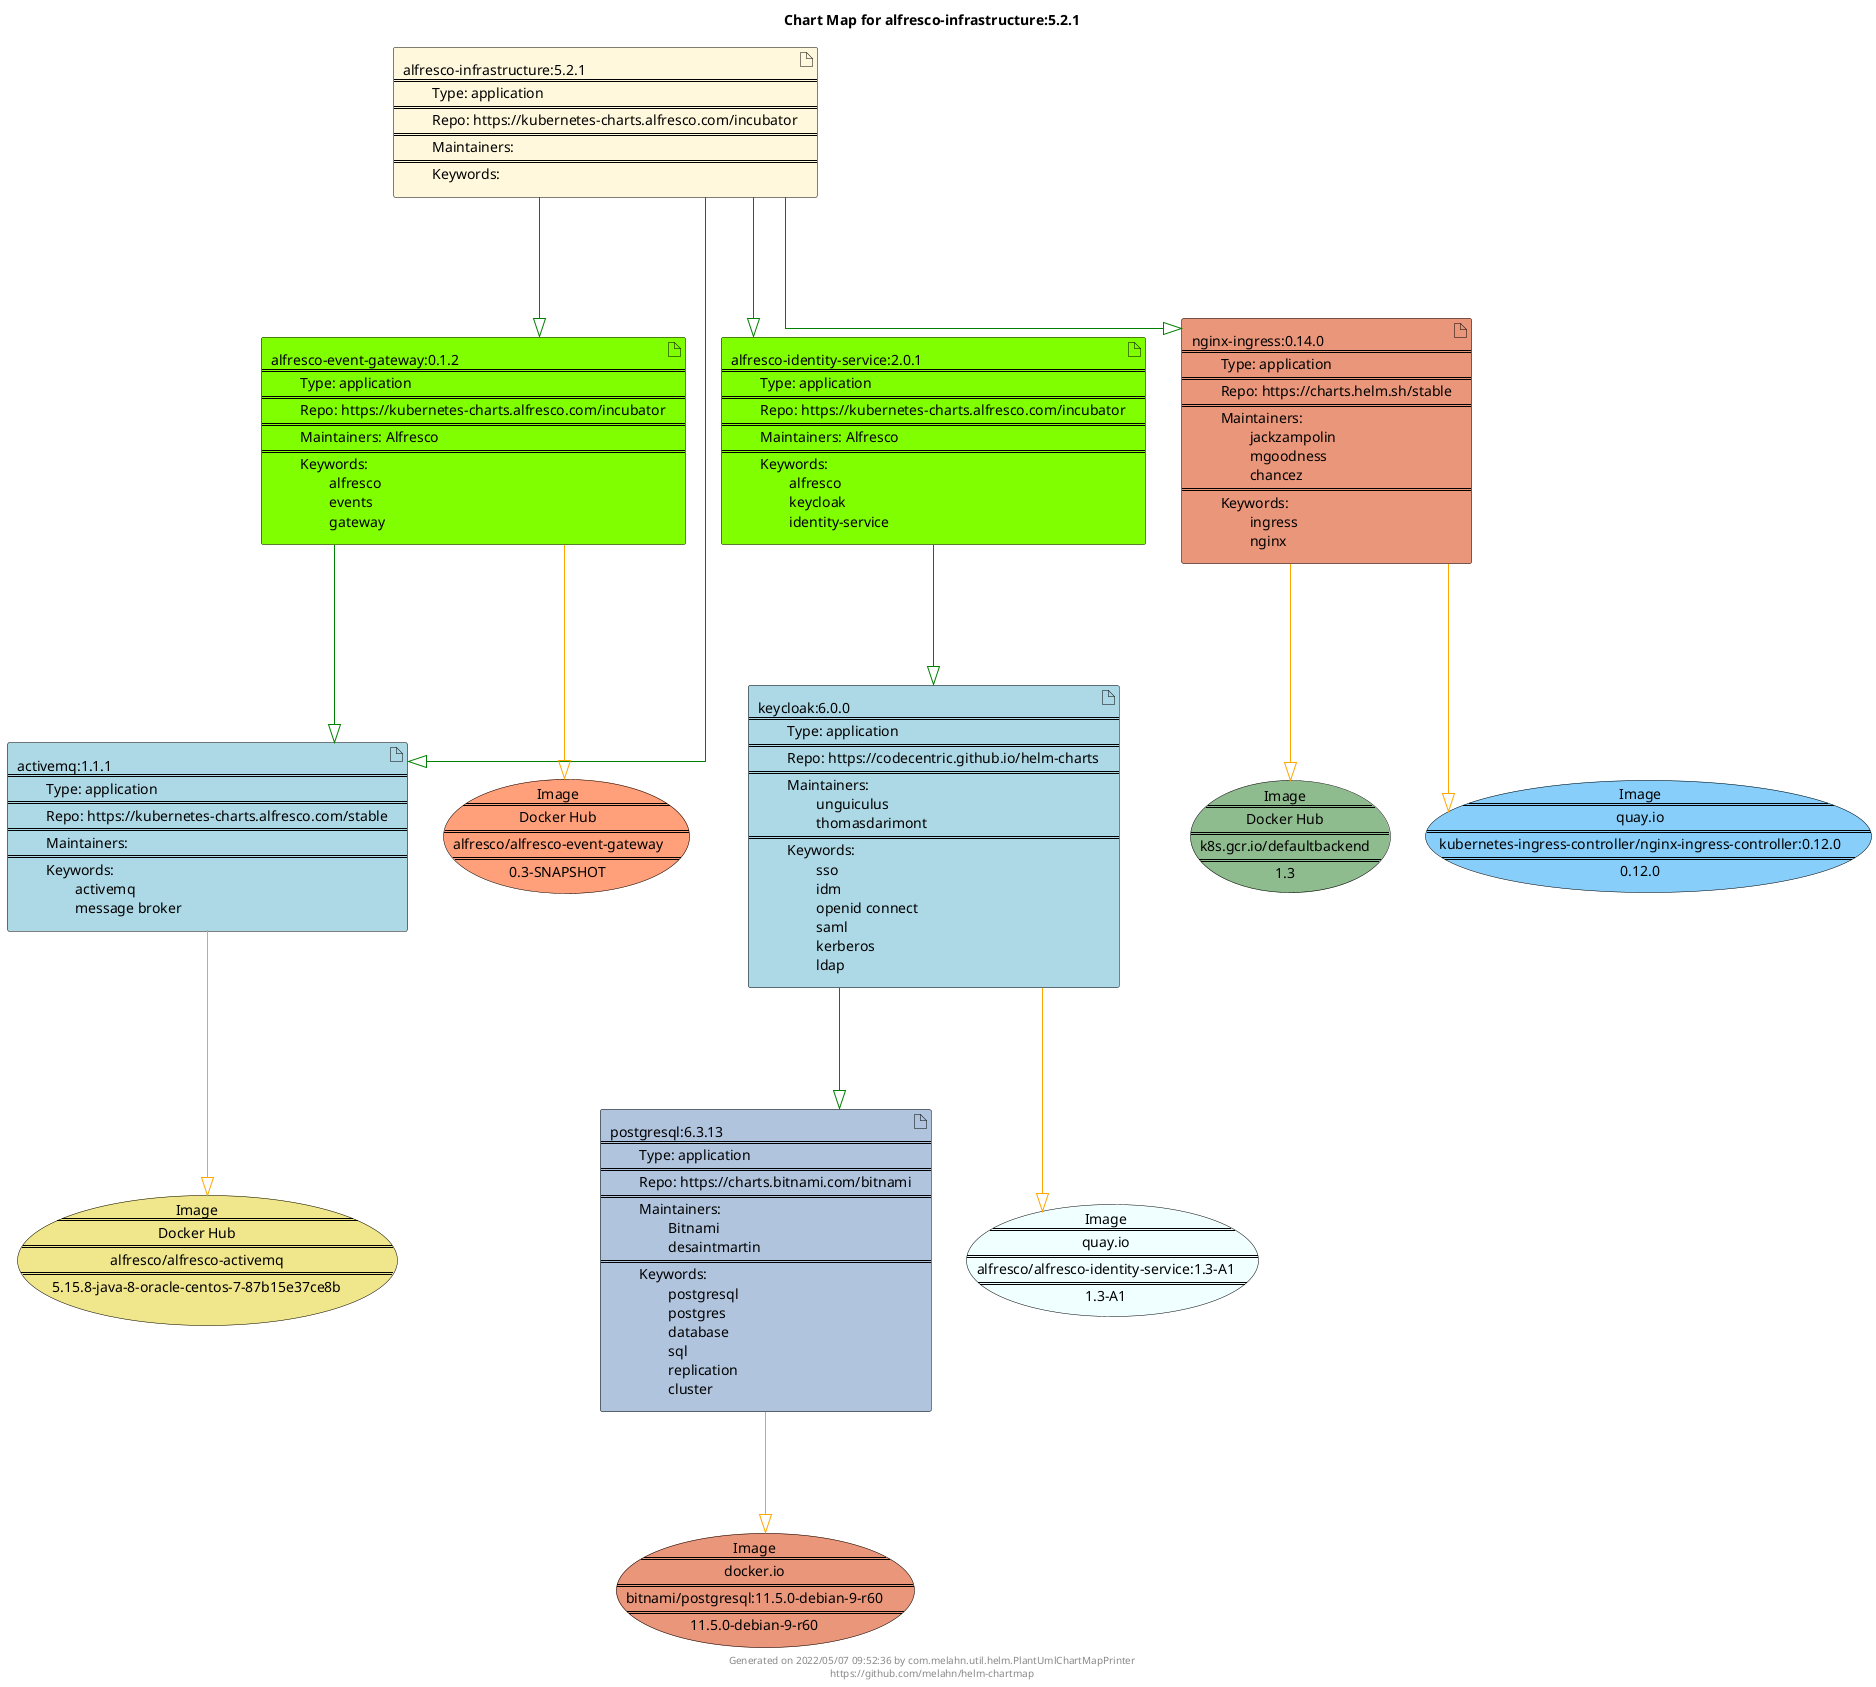 @startuml
skinparam linetype ortho
skinparam backgroundColor white
skinparam usecaseBorderColor black
skinparam usecaseArrowColor LightSlateGray
skinparam artifactBorderColor black
skinparam artifactArrowColor LightSlateGray

title Chart Map for alfresco-infrastructure:5.2.1

'There are 7 referenced Helm Charts
artifact "alfresco-infrastructure:5.2.1\n====\n\tType: application\n====\n\tRepo: https://kubernetes-charts.alfresco.com/incubator\n====\n\tMaintainers: \n====\n\tKeywords: " as alfresco_infrastructure_5_2_1 #Cornsilk
artifact "postgresql:6.3.13\n====\n\tType: application\n====\n\tRepo: https://charts.bitnami.com/bitnami\n====\n\tMaintainers: \n\t\tBitnami\n\t\tdesaintmartin\n====\n\tKeywords: \n\t\tpostgresql\n\t\tpostgres\n\t\tdatabase\n\t\tsql\n\t\treplication\n\t\tcluster" as postgresql_6_3_13 #LightSteelBlue
artifact "alfresco-event-gateway:0.1.2\n====\n\tType: application\n====\n\tRepo: https://kubernetes-charts.alfresco.com/incubator\n====\n\tMaintainers: Alfresco\n====\n\tKeywords: \n\t\talfresco\n\t\tevents\n\t\tgateway" as alfresco_event_gateway_0_1_2 #Chartreuse
artifact "alfresco-identity-service:2.0.1\n====\n\tType: application\n====\n\tRepo: https://kubernetes-charts.alfresco.com/incubator\n====\n\tMaintainers: Alfresco\n====\n\tKeywords: \n\t\talfresco\n\t\tkeycloak\n\t\tidentity-service" as alfresco_identity_service_2_0_1 #Chartreuse
artifact "keycloak:6.0.0\n====\n\tType: application\n====\n\tRepo: https://codecentric.github.io/helm-charts\n====\n\tMaintainers: \n\t\tunguiculus\n\t\tthomasdarimont\n====\n\tKeywords: \n\t\tsso\n\t\tidm\n\t\topenid connect\n\t\tsaml\n\t\tkerberos\n\t\tldap" as keycloak_6_0_0 #LightBlue
artifact "nginx-ingress:0.14.0\n====\n\tType: application\n====\n\tRepo: https://charts.helm.sh/stable\n====\n\tMaintainers: \n\t\tjackzampolin\n\t\tmgoodness\n\t\tchancez\n====\n\tKeywords: \n\t\tingress\n\t\tnginx" as nginx_ingress_0_14_0 #DarkSalmon
artifact "activemq:1.1.1\n====\n\tType: application\n====\n\tRepo: https://kubernetes-charts.alfresco.com/stable\n====\n\tMaintainers: \n====\n\tKeywords: \n\t\tactivemq\n\t\tmessage broker" as activemq_1_1_1 #LightBlue

'There are 6 referenced Docker Images
usecase "Image\n====\nDocker Hub\n====\nk8s.gcr.io/defaultbackend\n====\n1.3" as k8s_gcr_io_defaultbackend_1_3 #DarkSeaGreen
usecase "Image\n====\nDocker Hub\n====\nalfresco/alfresco-event-gateway\n====\n0.3-SNAPSHOT" as alfresco_alfresco_event_gateway_0_3_SNAPSHOT #LightSalmon
usecase "Image\n====\nquay.io\n====\nkubernetes-ingress-controller/nginx-ingress-controller:0.12.0\n====\n0.12.0" as quay_io_kubernetes_ingress_controller_nginx_ingress_controller_0_12_0 #LightSkyBlue
usecase "Image\n====\nquay.io\n====\nalfresco/alfresco-identity-service:1.3-A1\n====\n1.3-A1" as quay_io_alfresco_alfresco_identity_service_1_3_A1 #Azure
usecase "Image\n====\ndocker.io\n====\nbitnami/postgresql:11.5.0-debian-9-r60\n====\n11.5.0-debian-9-r60" as docker_io_bitnami_postgresql_11_5_0_debian_9_r60 #DarkSalmon
usecase "Image\n====\nDocker Hub\n====\nalfresco/alfresco-activemq\n====\n5.15.8-java-8-oracle-centos-7-87b15e37ce8b" as alfresco_alfresco_activemq_5_15_8_java_8_oracle_centos_7_87b15e37ce8b #Khaki

'Chart Dependencies
alfresco_infrastructure_5_2_1--[#green]-|>activemq_1_1_1
alfresco_infrastructure_5_2_1--[#green]-|>nginx_ingress_0_14_0
alfresco_infrastructure_5_2_1--[#green]-|>alfresco_event_gateway_0_1_2
alfresco_event_gateway_0_1_2--[#green]-|>activemq_1_1_1
alfresco_infrastructure_5_2_1--[#green]-|>alfresco_identity_service_2_0_1
alfresco_identity_service_2_0_1--[#green]-|>keycloak_6_0_0
keycloak_6_0_0--[#green]-|>postgresql_6_3_13
postgresql_6_3_13--[#orange]-|>docker_io_bitnami_postgresql_11_5_0_debian_9_r60
alfresco_event_gateway_0_1_2--[#orange]-|>alfresco_alfresco_event_gateway_0_3_SNAPSHOT
keycloak_6_0_0--[#orange]-|>quay_io_alfresco_alfresco_identity_service_1_3_A1
nginx_ingress_0_14_0--[#orange]-|>k8s_gcr_io_defaultbackend_1_3
nginx_ingress_0_14_0--[#orange]-|>quay_io_kubernetes_ingress_controller_nginx_ingress_controller_0_12_0
activemq_1_1_1--[#orange]-|>alfresco_alfresco_activemq_5_15_8_java_8_oracle_centos_7_87b15e37ce8b

center footer Generated on 2022/05/07 09:52:36 by com.melahn.util.helm.PlantUmlChartMapPrinter\nhttps://github.com/melahn/helm-chartmap
@enduml
